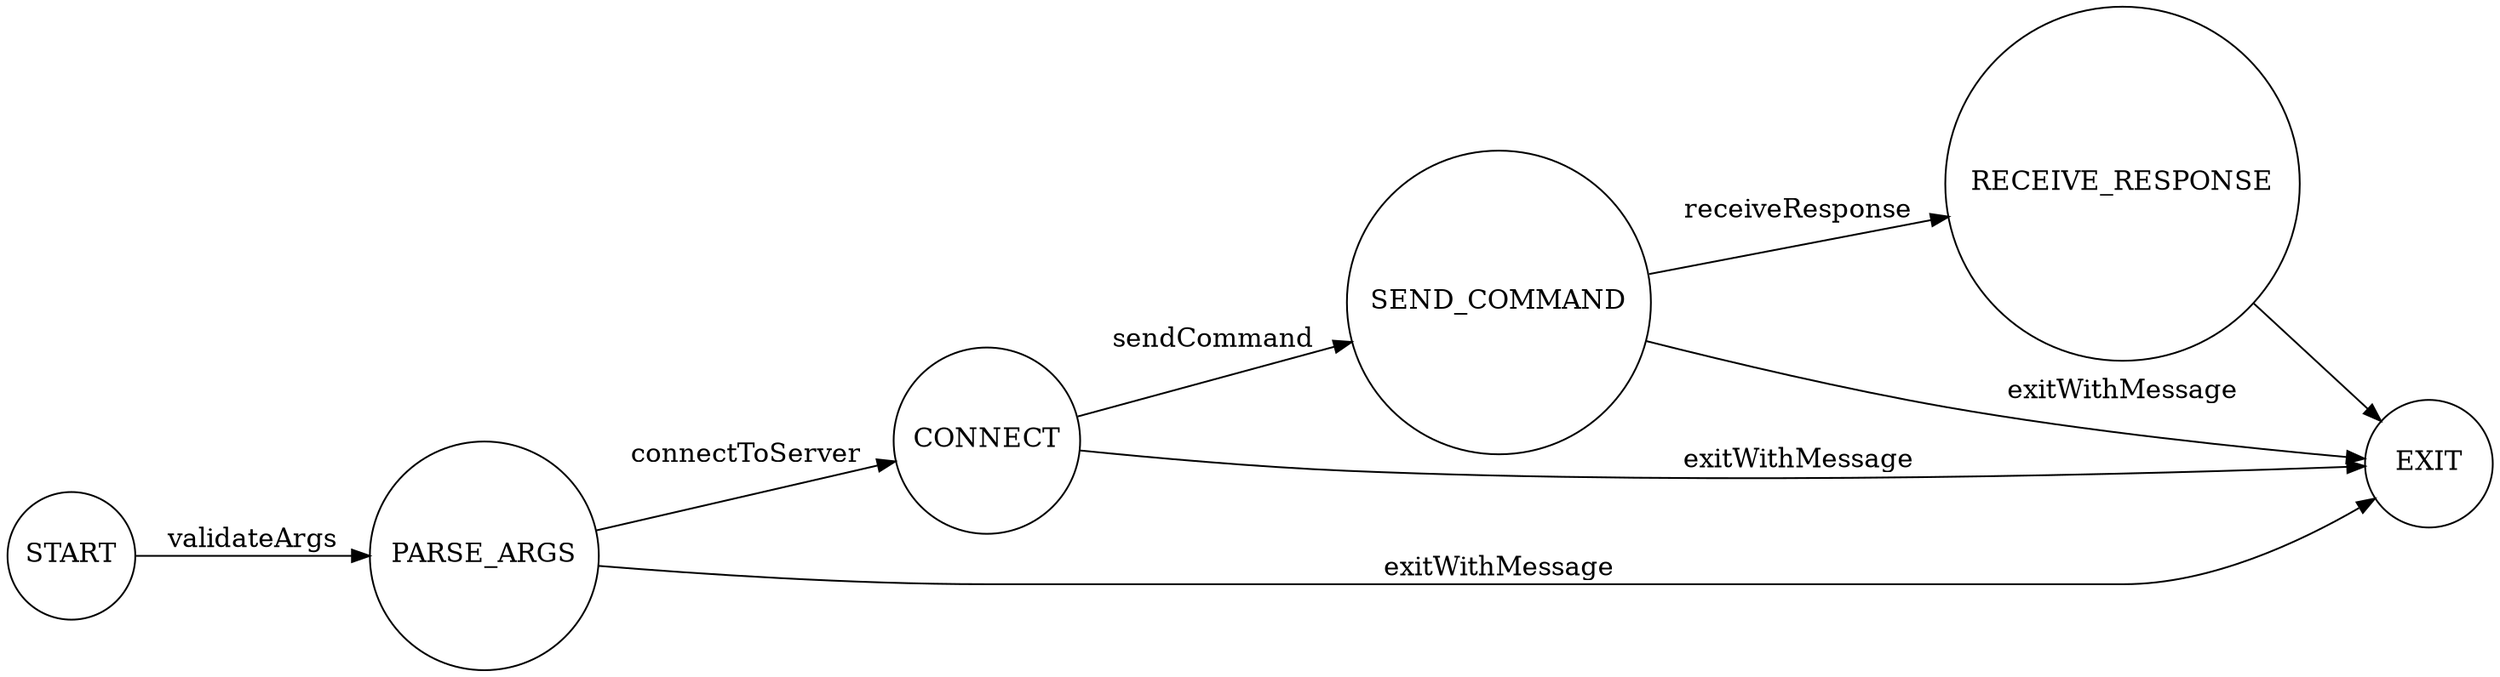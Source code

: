 digraph Client {
    node [shape = circle; fontsize = 15; width = 1; height = 1;];
    edge [fontsize = 15;];
    
    rankdir = "LR";
    
    // States
    START;
    PARSE_ARGS;
    CONNECT;
    SEND_COMMAND;
    RECEIVE_RESPONSE;
    EXIT;
    
    START -> PARSE_ARGS [label = "validateArgs";];
    PARSE_ARGS -> EXIT [label = "exitWithMessage";];
    PARSE_ARGS -> CONNECT [label = "connectToServer";];
    CONNECT -> EXIT [label = "exitWithMessage";];
    CONNECT -> SEND_COMMAND [label = "sendCommand";];
    SEND_COMMAND -> EXIT [label = "exitWithMessage";];
    SEND_COMMAND -> RECEIVE_RESPONSE [label = "receiveResponse";];
    RECEIVE_RESPONSE -> EXIT;
}